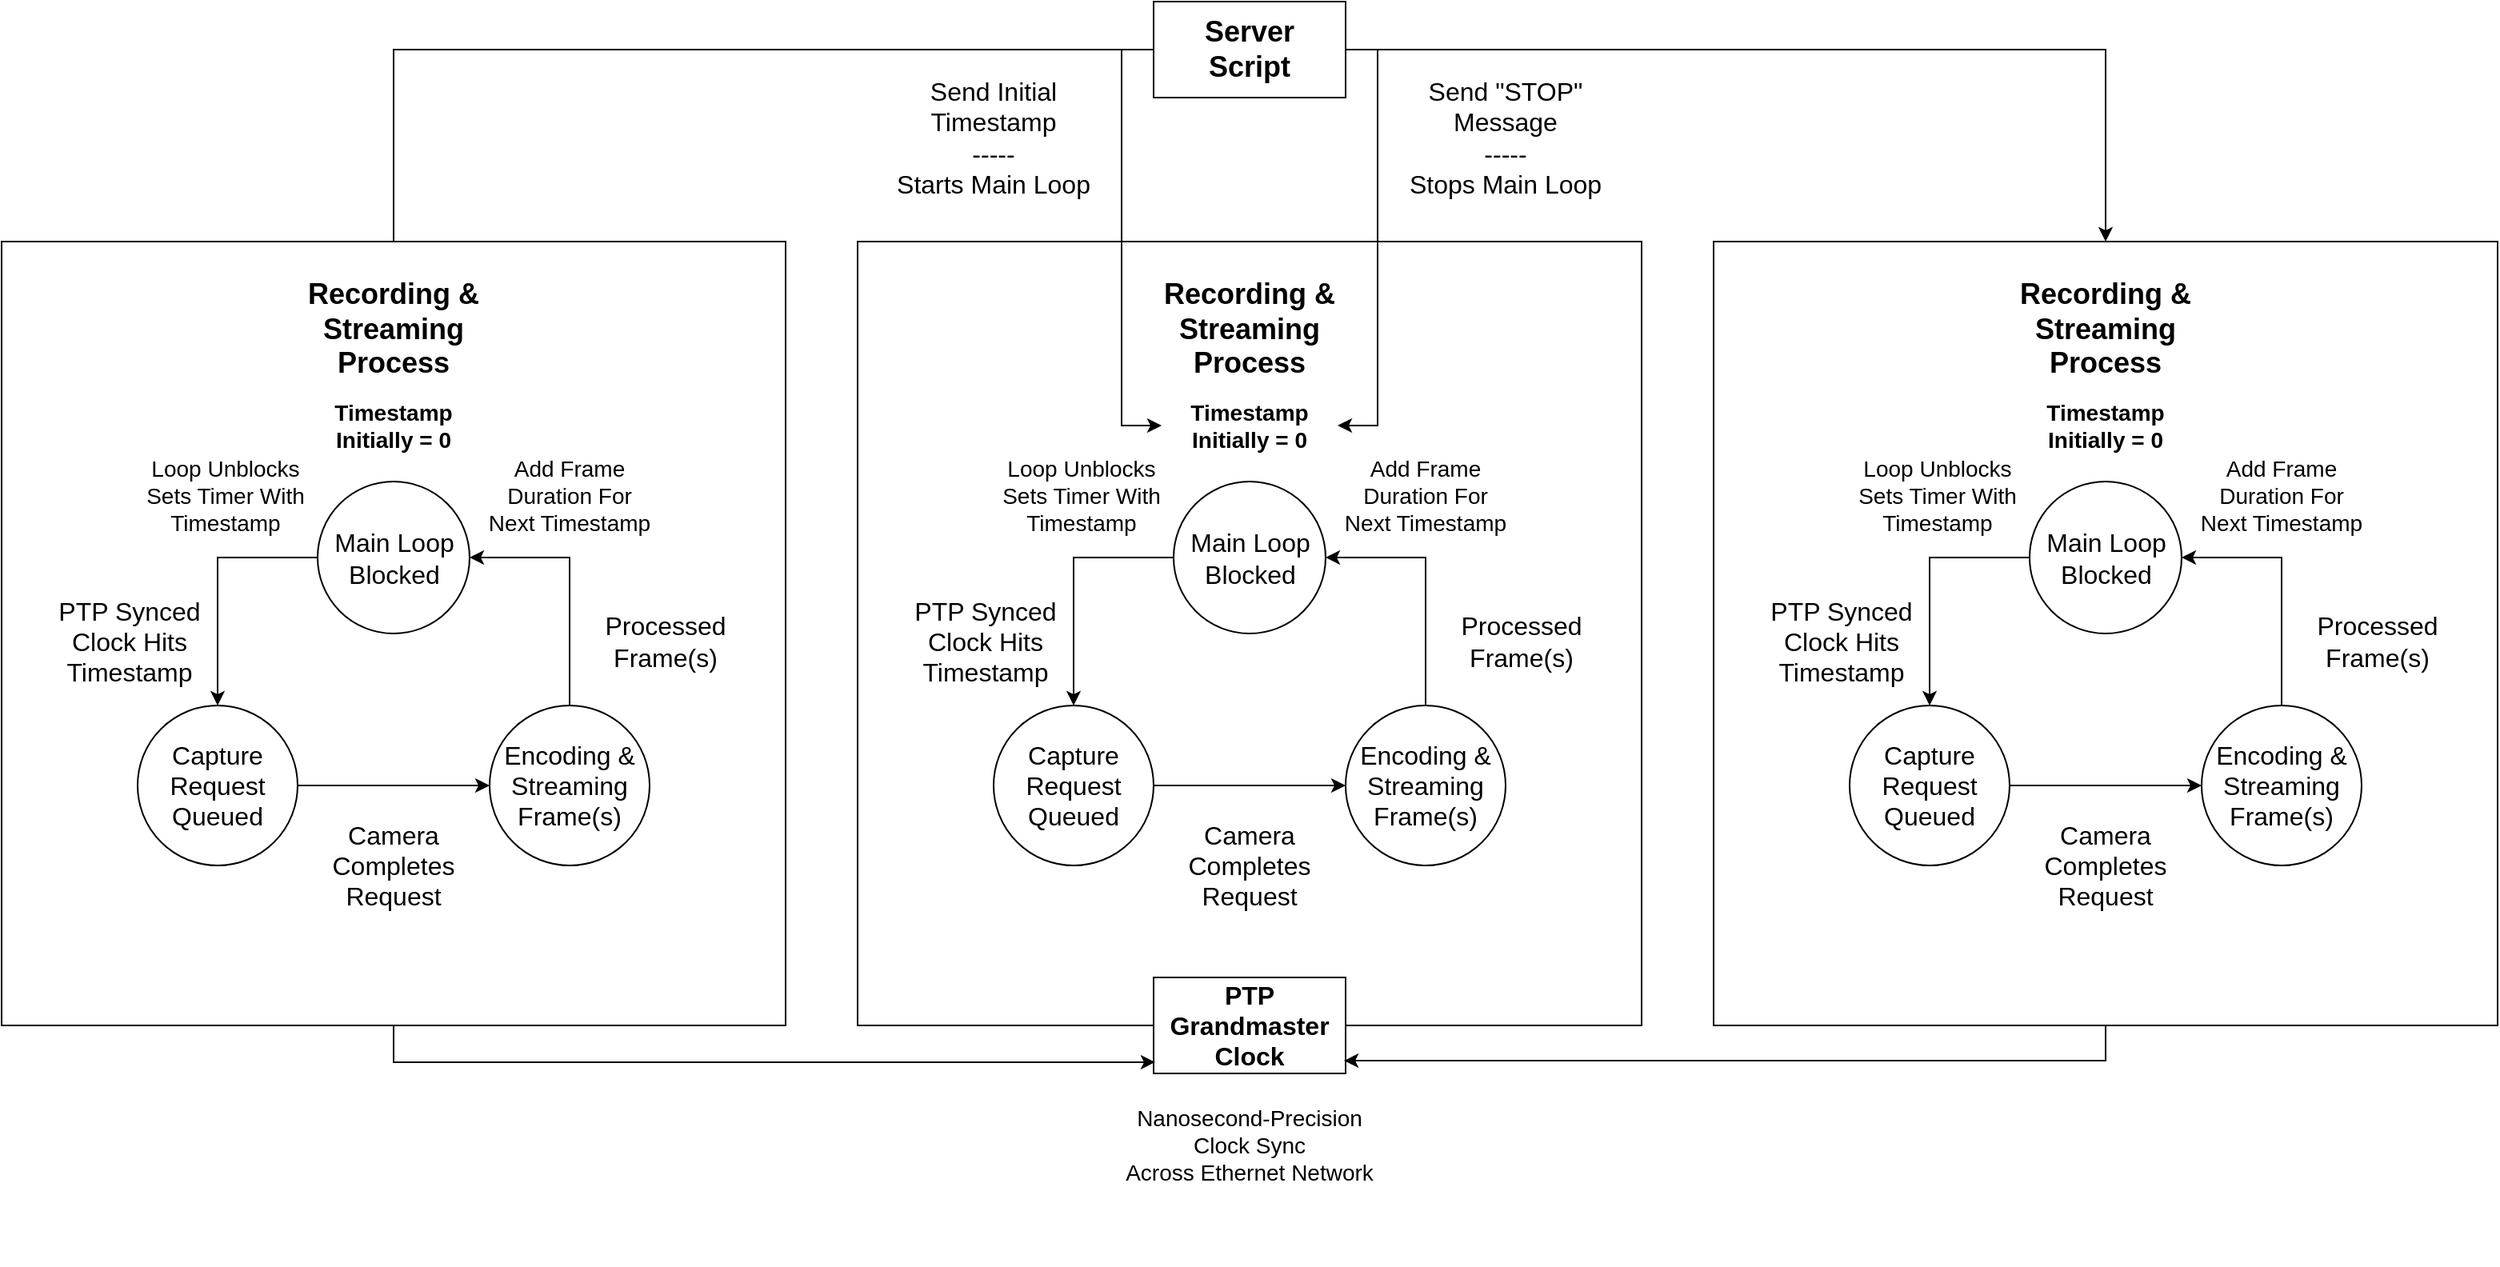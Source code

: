 <mxfile version="24.9.2">
  <diagram id="C5RBs43oDa-KdzZeNtuy" name="Page-1">
    <mxGraphModel dx="2901" dy="1095" grid="1" gridSize="10" guides="1" tooltips="1" connect="1" arrows="1" fold="1" page="1" pageScale="1" pageWidth="827" pageHeight="1169" math="0" shadow="0">
      <root>
        <mxCell id="WIyWlLk6GJQsqaUBKTNV-0" />
        <mxCell id="WIyWlLk6GJQsqaUBKTNV-1" parent="WIyWlLk6GJQsqaUBKTNV-0" />
        <mxCell id="X30akBvRf-ldmYgeMi9u-57" style="edgeStyle=orthogonalEdgeStyle;rounded=0;orthogonalLoop=1;jettySize=auto;html=1;entryX=0.5;entryY=0;entryDx=0;entryDy=0;" edge="1" parent="WIyWlLk6GJQsqaUBKTNV-1" source="X30akBvRf-ldmYgeMi9u-0">
          <mxGeometry relative="1" as="geometry">
            <mxPoint x="400" y="340" as="sourcePoint" />
            <mxPoint x="-135" y="460" as="targetPoint" />
            <Array as="points">
              <mxPoint x="-135" y="280" />
            </Array>
          </mxGeometry>
        </mxCell>
        <mxCell id="X30akBvRf-ldmYgeMi9u-58" style="edgeStyle=orthogonalEdgeStyle;rounded=0;orthogonalLoop=1;jettySize=auto;html=1;entryX=0.5;entryY=0;entryDx=0;entryDy=0;" edge="1" parent="WIyWlLk6GJQsqaUBKTNV-1" source="X30akBvRf-ldmYgeMi9u-0" target="X30akBvRf-ldmYgeMi9u-25">
          <mxGeometry relative="1" as="geometry" />
        </mxCell>
        <mxCell id="X30akBvRf-ldmYgeMi9u-0" value="&lt;font style=&quot;font-size: 18px;&quot;&gt;&lt;b&gt;Server&lt;/b&gt;&lt;/font&gt;&lt;div&gt;&lt;font style=&quot;font-size: 18px;&quot;&gt;&lt;b&gt;Script&lt;/b&gt;&lt;/font&gt;&lt;/div&gt;" style="whiteSpace=wrap;html=1;" vertex="1" parent="WIyWlLk6GJQsqaUBKTNV-1">
          <mxGeometry x="340" y="250" width="120" height="60" as="geometry" />
        </mxCell>
        <mxCell id="X30akBvRf-ldmYgeMi9u-3" value="" style="whiteSpace=wrap;html=1;aspect=fixed;" vertex="1" parent="WIyWlLk6GJQsqaUBKTNV-1">
          <mxGeometry x="155" y="400" width="490" height="490" as="geometry" />
        </mxCell>
        <mxCell id="X30akBvRf-ldmYgeMi9u-13" style="edgeStyle=orthogonalEdgeStyle;rounded=0;orthogonalLoop=1;jettySize=auto;html=1;exitX=0;exitY=0.5;exitDx=0;exitDy=0;entryX=0.5;entryY=0;entryDx=0;entryDy=0;" edge="1" parent="WIyWlLk6GJQsqaUBKTNV-1" source="X30akBvRf-ldmYgeMi9u-4" target="X30akBvRf-ldmYgeMi9u-6">
          <mxGeometry relative="1" as="geometry" />
        </mxCell>
        <mxCell id="X30akBvRf-ldmYgeMi9u-4" value="&lt;font size=&quot;3&quot;&gt;Main Loop&lt;/font&gt;&lt;div&gt;&lt;font size=&quot;3&quot;&gt;Blocked&lt;/font&gt;&lt;/div&gt;" style="ellipse;whiteSpace=wrap;html=1;aspect=fixed;" vertex="1" parent="WIyWlLk6GJQsqaUBKTNV-1">
          <mxGeometry x="352.5" y="550" width="95" height="95" as="geometry" />
        </mxCell>
        <mxCell id="X30akBvRf-ldmYgeMi9u-14" style="edgeStyle=orthogonalEdgeStyle;rounded=0;orthogonalLoop=1;jettySize=auto;html=1;exitX=0.5;exitY=0;exitDx=0;exitDy=0;entryX=1;entryY=0.5;entryDx=0;entryDy=0;" edge="1" parent="WIyWlLk6GJQsqaUBKTNV-1" source="X30akBvRf-ldmYgeMi9u-5" target="X30akBvRf-ldmYgeMi9u-4">
          <mxGeometry relative="1" as="geometry" />
        </mxCell>
        <mxCell id="X30akBvRf-ldmYgeMi9u-5" value="&lt;font size=&quot;3&quot;&gt;Encoding &amp;amp;&lt;/font&gt;&lt;div&gt;&lt;font size=&quot;3&quot;&gt;Streaming&lt;/font&gt;&lt;/div&gt;&lt;div&gt;&lt;font size=&quot;3&quot;&gt;Frame(s)&lt;/font&gt;&lt;/div&gt;" style="ellipse;whiteSpace=wrap;html=1;aspect=fixed;" vertex="1" parent="WIyWlLk6GJQsqaUBKTNV-1">
          <mxGeometry x="460" y="690" width="100" height="100" as="geometry" />
        </mxCell>
        <mxCell id="X30akBvRf-ldmYgeMi9u-10" style="edgeStyle=orthogonalEdgeStyle;rounded=0;orthogonalLoop=1;jettySize=auto;html=1;exitX=1;exitY=0.5;exitDx=0;exitDy=0;entryX=0;entryY=0.5;entryDx=0;entryDy=0;" edge="1" parent="WIyWlLk6GJQsqaUBKTNV-1" source="X30akBvRf-ldmYgeMi9u-6" target="X30akBvRf-ldmYgeMi9u-5">
          <mxGeometry relative="1" as="geometry" />
        </mxCell>
        <mxCell id="X30akBvRf-ldmYgeMi9u-6" value="&lt;font size=&quot;3&quot;&gt;Capture&lt;/font&gt;&lt;div&gt;&lt;font size=&quot;3&quot;&gt;Request&lt;/font&gt;&lt;/div&gt;&lt;div&gt;&lt;font size=&quot;3&quot;&gt;Queued&lt;/font&gt;&lt;/div&gt;" style="ellipse;whiteSpace=wrap;html=1;aspect=fixed;" vertex="1" parent="WIyWlLk6GJQsqaUBKTNV-1">
          <mxGeometry x="240" y="690" width="100" height="100" as="geometry" />
        </mxCell>
        <mxCell id="X30akBvRf-ldmYgeMi9u-8" value="&lt;font size=&quot;3&quot;&gt;PTP Synced Clock Hits&lt;/font&gt;&lt;div&gt;&lt;font size=&quot;3&quot;&gt;Timestamp&lt;/font&gt;&lt;/div&gt;" style="text;html=1;align=center;verticalAlign=middle;whiteSpace=wrap;rounded=0;" vertex="1" parent="WIyWlLk6GJQsqaUBKTNV-1">
          <mxGeometry x="180" y="630" width="110" height="40" as="geometry" />
        </mxCell>
        <mxCell id="X30akBvRf-ldmYgeMi9u-11" value="&lt;font size=&quot;3&quot;&gt;Camera&lt;/font&gt;&lt;div&gt;&lt;font size=&quot;3&quot;&gt;Completes&lt;br&gt;Request&lt;/font&gt;&lt;/div&gt;" style="text;html=1;align=center;verticalAlign=middle;whiteSpace=wrap;rounded=0;" vertex="1" parent="WIyWlLk6GJQsqaUBKTNV-1">
          <mxGeometry x="355" y="760" width="90" height="60" as="geometry" />
        </mxCell>
        <mxCell id="X30akBvRf-ldmYgeMi9u-15" value="&lt;font size=&quot;3&quot;&gt;Processed&lt;/font&gt;&lt;div&gt;&lt;font size=&quot;3&quot;&gt;Frame(s)&lt;/font&gt;&lt;/div&gt;" style="text;html=1;align=center;verticalAlign=middle;whiteSpace=wrap;rounded=0;" vertex="1" parent="WIyWlLk6GJQsqaUBKTNV-1">
          <mxGeometry x="510" y="630" width="120" height="40" as="geometry" />
        </mxCell>
        <mxCell id="X30akBvRf-ldmYgeMi9u-17" value="&lt;font style=&quot;font-size: 14px;&quot;&gt;&lt;b style=&quot;&quot;&gt;Timestamp&lt;/b&gt;&lt;/font&gt;&lt;div&gt;&lt;font style=&quot;font-size: 14px;&quot;&gt;&lt;b style=&quot;&quot;&gt;Initially = 0&lt;/b&gt;&lt;/font&gt;&lt;/div&gt;" style="text;html=1;align=center;verticalAlign=middle;whiteSpace=wrap;rounded=0;" vertex="1" parent="WIyWlLk6GJQsqaUBKTNV-1">
          <mxGeometry x="345" y="480" width="110" height="70" as="geometry" />
        </mxCell>
        <mxCell id="X30akBvRf-ldmYgeMi9u-18" value="&lt;font style=&quot;font-size: 18px;&quot;&gt;&lt;b&gt;Recording &amp;amp;&lt;/b&gt;&lt;/font&gt;&lt;div&gt;&lt;font style=&quot;font-size: 18px;&quot;&gt;&lt;b&gt;Streaming&lt;br&gt;Process&lt;/b&gt;&lt;/font&gt;&lt;/div&gt;" style="text;html=1;align=center;verticalAlign=middle;whiteSpace=wrap;rounded=0;" vertex="1" parent="WIyWlLk6GJQsqaUBKTNV-1">
          <mxGeometry x="335" y="420" width="130" height="70" as="geometry" />
        </mxCell>
        <mxCell id="X30akBvRf-ldmYgeMi9u-1" style="edgeStyle=orthogonalEdgeStyle;rounded=0;orthogonalLoop=1;jettySize=auto;html=1;exitX=0;exitY=0.5;exitDx=0;exitDy=0;entryX=0;entryY=0.5;entryDx=0;entryDy=0;" edge="1" parent="WIyWlLk6GJQsqaUBKTNV-1" source="X30akBvRf-ldmYgeMi9u-0" target="X30akBvRf-ldmYgeMi9u-17">
          <mxGeometry relative="1" as="geometry">
            <mxPoint x="280" y="400" as="targetPoint" />
            <Array as="points">
              <mxPoint x="320" y="280" />
              <mxPoint x="320" y="515" />
            </Array>
          </mxGeometry>
        </mxCell>
        <mxCell id="X30akBvRf-ldmYgeMi9u-2" style="edgeStyle=orthogonalEdgeStyle;rounded=0;orthogonalLoop=1;jettySize=auto;html=1;exitX=1;exitY=0.5;exitDx=0;exitDy=0;entryX=1;entryY=0.5;entryDx=0;entryDy=0;" edge="1" parent="WIyWlLk6GJQsqaUBKTNV-1" source="X30akBvRf-ldmYgeMi9u-0" target="X30akBvRf-ldmYgeMi9u-17">
          <mxGeometry relative="1" as="geometry">
            <mxPoint x="520" y="400" as="targetPoint" />
            <Array as="points">
              <mxPoint x="480" y="280" />
              <mxPoint x="480" y="515" />
            </Array>
          </mxGeometry>
        </mxCell>
        <mxCell id="X30akBvRf-ldmYgeMi9u-19" value="&lt;font size=&quot;3&quot;&gt;Send Initial Timestamp&lt;/font&gt;&lt;div&gt;&lt;font size=&quot;3&quot;&gt;-----&lt;/font&gt;&lt;/div&gt;&lt;div&gt;&lt;font size=&quot;3&quot;&gt;Starts Main Loop&lt;/font&gt;&lt;/div&gt;" style="text;html=1;align=center;verticalAlign=middle;whiteSpace=wrap;rounded=0;" vertex="1" parent="WIyWlLk6GJQsqaUBKTNV-1">
          <mxGeometry x="160" y="270" width="160" height="130" as="geometry" />
        </mxCell>
        <mxCell id="X30akBvRf-ldmYgeMi9u-20" value="&lt;font size=&quot;3&quot;&gt;Send &quot;STOP&quot; Message&lt;/font&gt;&lt;div&gt;&lt;font size=&quot;3&quot;&gt;-----&lt;/font&gt;&lt;/div&gt;&lt;div&gt;&lt;font size=&quot;3&quot;&gt;Stops Main Loop&lt;/font&gt;&lt;/div&gt;" style="text;html=1;align=center;verticalAlign=middle;whiteSpace=wrap;rounded=0;" vertex="1" parent="WIyWlLk6GJQsqaUBKTNV-1">
          <mxGeometry x="480" y="270" width="160" height="130" as="geometry" />
        </mxCell>
        <mxCell id="X30akBvRf-ldmYgeMi9u-21" value="&lt;span style=&quot;font-size: 14px;&quot;&gt;Add Frame Duration For&lt;/span&gt;&lt;div&gt;&lt;span style=&quot;font-size: 14px;&quot;&gt;Next Timestamp&lt;/span&gt;&lt;/div&gt;" style="text;html=1;align=center;verticalAlign=middle;whiteSpace=wrap;rounded=0;" vertex="1" parent="WIyWlLk6GJQsqaUBKTNV-1">
          <mxGeometry x="450" y="540" width="120" height="37.5" as="geometry" />
        </mxCell>
        <mxCell id="X30akBvRf-ldmYgeMi9u-24" value="&lt;span style=&quot;font-size: 14px;&quot;&gt;Loop Unblocks&lt;/span&gt;&lt;div&gt;&lt;span style=&quot;font-size: 14px;&quot;&gt;Sets Timer With&lt;/span&gt;&lt;/div&gt;&lt;div&gt;&lt;span style=&quot;font-size: 14px;&quot;&gt;Timestamp&lt;/span&gt;&lt;/div&gt;" style="text;html=1;align=center;verticalAlign=middle;whiteSpace=wrap;rounded=0;" vertex="1" parent="WIyWlLk6GJQsqaUBKTNV-1">
          <mxGeometry x="240" y="523.75" width="110" height="70" as="geometry" />
        </mxCell>
        <mxCell id="X30akBvRf-ldmYgeMi9u-25" value="" style="whiteSpace=wrap;html=1;aspect=fixed;" vertex="1" parent="WIyWlLk6GJQsqaUBKTNV-1">
          <mxGeometry x="690" y="400" width="490" height="490" as="geometry" />
        </mxCell>
        <mxCell id="X30akBvRf-ldmYgeMi9u-26" style="edgeStyle=orthogonalEdgeStyle;rounded=0;orthogonalLoop=1;jettySize=auto;html=1;exitX=0;exitY=0.5;exitDx=0;exitDy=0;entryX=0.5;entryY=0;entryDx=0;entryDy=0;" edge="1" parent="WIyWlLk6GJQsqaUBKTNV-1" source="X30akBvRf-ldmYgeMi9u-27" target="X30akBvRf-ldmYgeMi9u-31">
          <mxGeometry relative="1" as="geometry" />
        </mxCell>
        <mxCell id="X30akBvRf-ldmYgeMi9u-27" value="&lt;font size=&quot;3&quot;&gt;Main Loop&lt;/font&gt;&lt;div&gt;&lt;font size=&quot;3&quot;&gt;Blocked&lt;/font&gt;&lt;/div&gt;" style="ellipse;whiteSpace=wrap;html=1;aspect=fixed;" vertex="1" parent="WIyWlLk6GJQsqaUBKTNV-1">
          <mxGeometry x="887.5" y="550" width="95" height="95" as="geometry" />
        </mxCell>
        <mxCell id="X30akBvRf-ldmYgeMi9u-28" style="edgeStyle=orthogonalEdgeStyle;rounded=0;orthogonalLoop=1;jettySize=auto;html=1;exitX=0.5;exitY=0;exitDx=0;exitDy=0;entryX=1;entryY=0.5;entryDx=0;entryDy=0;" edge="1" parent="WIyWlLk6GJQsqaUBKTNV-1" source="X30akBvRf-ldmYgeMi9u-29" target="X30akBvRf-ldmYgeMi9u-27">
          <mxGeometry relative="1" as="geometry" />
        </mxCell>
        <mxCell id="X30akBvRf-ldmYgeMi9u-29" value="&lt;font size=&quot;3&quot;&gt;Encoding &amp;amp;&lt;/font&gt;&lt;div&gt;&lt;font size=&quot;3&quot;&gt;Streaming&lt;/font&gt;&lt;/div&gt;&lt;div&gt;&lt;font size=&quot;3&quot;&gt;Frame(s)&lt;/font&gt;&lt;/div&gt;" style="ellipse;whiteSpace=wrap;html=1;aspect=fixed;" vertex="1" parent="WIyWlLk6GJQsqaUBKTNV-1">
          <mxGeometry x="995" y="690" width="100" height="100" as="geometry" />
        </mxCell>
        <mxCell id="X30akBvRf-ldmYgeMi9u-30" style="edgeStyle=orthogonalEdgeStyle;rounded=0;orthogonalLoop=1;jettySize=auto;html=1;exitX=1;exitY=0.5;exitDx=0;exitDy=0;entryX=0;entryY=0.5;entryDx=0;entryDy=0;" edge="1" parent="WIyWlLk6GJQsqaUBKTNV-1" source="X30akBvRf-ldmYgeMi9u-31" target="X30akBvRf-ldmYgeMi9u-29">
          <mxGeometry relative="1" as="geometry" />
        </mxCell>
        <mxCell id="X30akBvRf-ldmYgeMi9u-31" value="&lt;font size=&quot;3&quot;&gt;Capture&lt;/font&gt;&lt;div&gt;&lt;font size=&quot;3&quot;&gt;Request&lt;/font&gt;&lt;/div&gt;&lt;div&gt;&lt;font size=&quot;3&quot;&gt;Queued&lt;/font&gt;&lt;/div&gt;" style="ellipse;whiteSpace=wrap;html=1;aspect=fixed;" vertex="1" parent="WIyWlLk6GJQsqaUBKTNV-1">
          <mxGeometry x="775" y="690" width="100" height="100" as="geometry" />
        </mxCell>
        <mxCell id="X30akBvRf-ldmYgeMi9u-32" value="&lt;font size=&quot;3&quot;&gt;PTP Synced Clock Hits Timestamp&lt;/font&gt;" style="text;html=1;align=center;verticalAlign=middle;whiteSpace=wrap;rounded=0;" vertex="1" parent="WIyWlLk6GJQsqaUBKTNV-1">
          <mxGeometry x="715" y="630" width="110" height="40" as="geometry" />
        </mxCell>
        <mxCell id="X30akBvRf-ldmYgeMi9u-33" value="&lt;font size=&quot;3&quot;&gt;Camera&lt;/font&gt;&lt;div&gt;&lt;font size=&quot;3&quot;&gt;Completes&lt;br&gt;Request&lt;/font&gt;&lt;/div&gt;" style="text;html=1;align=center;verticalAlign=middle;whiteSpace=wrap;rounded=0;" vertex="1" parent="WIyWlLk6GJQsqaUBKTNV-1">
          <mxGeometry x="890" y="760" width="90" height="60" as="geometry" />
        </mxCell>
        <mxCell id="X30akBvRf-ldmYgeMi9u-34" value="&lt;font size=&quot;3&quot;&gt;Processed&lt;/font&gt;&lt;div&gt;&lt;font size=&quot;3&quot;&gt;Frame(s)&lt;/font&gt;&lt;/div&gt;" style="text;html=1;align=center;verticalAlign=middle;whiteSpace=wrap;rounded=0;" vertex="1" parent="WIyWlLk6GJQsqaUBKTNV-1">
          <mxGeometry x="1045" y="630" width="120" height="40" as="geometry" />
        </mxCell>
        <mxCell id="X30akBvRf-ldmYgeMi9u-35" value="&lt;font style=&quot;font-size: 14px;&quot;&gt;&lt;b style=&quot;&quot;&gt;Timestamp&lt;/b&gt;&lt;/font&gt;&lt;div&gt;&lt;font style=&quot;font-size: 14px;&quot;&gt;&lt;b style=&quot;&quot;&gt;Initially = 0&lt;/b&gt;&lt;/font&gt;&lt;/div&gt;" style="text;html=1;align=center;verticalAlign=middle;whiteSpace=wrap;rounded=0;" vertex="1" parent="WIyWlLk6GJQsqaUBKTNV-1">
          <mxGeometry x="880" y="480" width="110" height="70" as="geometry" />
        </mxCell>
        <mxCell id="X30akBvRf-ldmYgeMi9u-36" value="&lt;font style=&quot;font-size: 18px;&quot;&gt;&lt;b&gt;Recording &amp;amp;&lt;/b&gt;&lt;/font&gt;&lt;div&gt;&lt;font style=&quot;font-size: 18px;&quot;&gt;&lt;b&gt;Streaming&lt;br&gt;Process&lt;/b&gt;&lt;/font&gt;&lt;/div&gt;" style="text;html=1;align=center;verticalAlign=middle;whiteSpace=wrap;rounded=0;" vertex="1" parent="WIyWlLk6GJQsqaUBKTNV-1">
          <mxGeometry x="870" y="420" width="130" height="70" as="geometry" />
        </mxCell>
        <mxCell id="X30akBvRf-ldmYgeMi9u-37" value="&lt;span style=&quot;font-size: 14px;&quot;&gt;Add Frame Duration For&lt;/span&gt;&lt;div&gt;&lt;span style=&quot;font-size: 14px;&quot;&gt;Next Timestamp&lt;/span&gt;&lt;/div&gt;" style="text;html=1;align=center;verticalAlign=middle;whiteSpace=wrap;rounded=0;" vertex="1" parent="WIyWlLk6GJQsqaUBKTNV-1">
          <mxGeometry x="985" y="540" width="120" height="37.5" as="geometry" />
        </mxCell>
        <mxCell id="X30akBvRf-ldmYgeMi9u-38" value="&lt;span style=&quot;font-size: 14px;&quot;&gt;Loop Unblocks&lt;/span&gt;&lt;div&gt;&lt;span style=&quot;font-size: 14px;&quot;&gt;Sets Timer With&lt;/span&gt;&lt;/div&gt;&lt;div&gt;&lt;span style=&quot;font-size: 14px;&quot;&gt;Timestamp&lt;/span&gt;&lt;/div&gt;" style="text;html=1;align=center;verticalAlign=middle;whiteSpace=wrap;rounded=0;" vertex="1" parent="WIyWlLk6GJQsqaUBKTNV-1">
          <mxGeometry x="775" y="523.75" width="110" height="70" as="geometry" />
        </mxCell>
        <mxCell id="X30akBvRf-ldmYgeMi9u-39" value="" style="whiteSpace=wrap;html=1;aspect=fixed;" vertex="1" parent="WIyWlLk6GJQsqaUBKTNV-1">
          <mxGeometry x="-380" y="400" width="490" height="490" as="geometry" />
        </mxCell>
        <mxCell id="X30akBvRf-ldmYgeMi9u-40" style="edgeStyle=orthogonalEdgeStyle;rounded=0;orthogonalLoop=1;jettySize=auto;html=1;exitX=0;exitY=0.5;exitDx=0;exitDy=0;entryX=0.5;entryY=0;entryDx=0;entryDy=0;" edge="1" parent="WIyWlLk6GJQsqaUBKTNV-1" source="X30akBvRf-ldmYgeMi9u-41" target="X30akBvRf-ldmYgeMi9u-45">
          <mxGeometry relative="1" as="geometry" />
        </mxCell>
        <mxCell id="X30akBvRf-ldmYgeMi9u-41" value="&lt;font size=&quot;3&quot;&gt;Main Loop&lt;/font&gt;&lt;div&gt;&lt;font size=&quot;3&quot;&gt;Blocked&lt;/font&gt;&lt;/div&gt;" style="ellipse;whiteSpace=wrap;html=1;aspect=fixed;" vertex="1" parent="WIyWlLk6GJQsqaUBKTNV-1">
          <mxGeometry x="-182.5" y="550" width="95" height="95" as="geometry" />
        </mxCell>
        <mxCell id="X30akBvRf-ldmYgeMi9u-42" style="edgeStyle=orthogonalEdgeStyle;rounded=0;orthogonalLoop=1;jettySize=auto;html=1;exitX=0.5;exitY=0;exitDx=0;exitDy=0;entryX=1;entryY=0.5;entryDx=0;entryDy=0;" edge="1" parent="WIyWlLk6GJQsqaUBKTNV-1" source="X30akBvRf-ldmYgeMi9u-43" target="X30akBvRf-ldmYgeMi9u-41">
          <mxGeometry relative="1" as="geometry" />
        </mxCell>
        <mxCell id="X30akBvRf-ldmYgeMi9u-43" value="&lt;font size=&quot;3&quot;&gt;Encoding &amp;amp;&lt;/font&gt;&lt;div&gt;&lt;font size=&quot;3&quot;&gt;Streaming&lt;/font&gt;&lt;/div&gt;&lt;div&gt;&lt;font size=&quot;3&quot;&gt;Frame(s)&lt;/font&gt;&lt;/div&gt;" style="ellipse;whiteSpace=wrap;html=1;aspect=fixed;" vertex="1" parent="WIyWlLk6GJQsqaUBKTNV-1">
          <mxGeometry x="-75" y="690" width="100" height="100" as="geometry" />
        </mxCell>
        <mxCell id="X30akBvRf-ldmYgeMi9u-44" style="edgeStyle=orthogonalEdgeStyle;rounded=0;orthogonalLoop=1;jettySize=auto;html=1;exitX=1;exitY=0.5;exitDx=0;exitDy=0;entryX=0;entryY=0.5;entryDx=0;entryDy=0;" edge="1" parent="WIyWlLk6GJQsqaUBKTNV-1" source="X30akBvRf-ldmYgeMi9u-45" target="X30akBvRf-ldmYgeMi9u-43">
          <mxGeometry relative="1" as="geometry" />
        </mxCell>
        <mxCell id="X30akBvRf-ldmYgeMi9u-45" value="&lt;font size=&quot;3&quot;&gt;Capture&lt;/font&gt;&lt;div&gt;&lt;font size=&quot;3&quot;&gt;Request&lt;/font&gt;&lt;/div&gt;&lt;div&gt;&lt;font size=&quot;3&quot;&gt;Queued&lt;/font&gt;&lt;/div&gt;" style="ellipse;whiteSpace=wrap;html=1;aspect=fixed;" vertex="1" parent="WIyWlLk6GJQsqaUBKTNV-1">
          <mxGeometry x="-295" y="690" width="100" height="100" as="geometry" />
        </mxCell>
        <mxCell id="X30akBvRf-ldmYgeMi9u-46" value="&lt;font size=&quot;3&quot;&gt;PTP Synced Clock Hits Timestamp&lt;/font&gt;" style="text;html=1;align=center;verticalAlign=middle;whiteSpace=wrap;rounded=0;" vertex="1" parent="WIyWlLk6GJQsqaUBKTNV-1">
          <mxGeometry x="-355" y="630" width="110" height="40" as="geometry" />
        </mxCell>
        <mxCell id="X30akBvRf-ldmYgeMi9u-47" value="&lt;font size=&quot;3&quot;&gt;Camera&lt;/font&gt;&lt;div&gt;&lt;font size=&quot;3&quot;&gt;Completes&lt;br&gt;Request&lt;/font&gt;&lt;/div&gt;" style="text;html=1;align=center;verticalAlign=middle;whiteSpace=wrap;rounded=0;" vertex="1" parent="WIyWlLk6GJQsqaUBKTNV-1">
          <mxGeometry x="-180" y="760" width="90" height="60" as="geometry" />
        </mxCell>
        <mxCell id="X30akBvRf-ldmYgeMi9u-48" value="&lt;font size=&quot;3&quot;&gt;Processed&lt;/font&gt;&lt;div&gt;&lt;font size=&quot;3&quot;&gt;Frame(s)&lt;/font&gt;&lt;/div&gt;" style="text;html=1;align=center;verticalAlign=middle;whiteSpace=wrap;rounded=0;" vertex="1" parent="WIyWlLk6GJQsqaUBKTNV-1">
          <mxGeometry x="-25" y="630" width="120" height="40" as="geometry" />
        </mxCell>
        <mxCell id="X30akBvRf-ldmYgeMi9u-49" value="&lt;font style=&quot;font-size: 14px;&quot;&gt;&lt;b style=&quot;&quot;&gt;Timestamp&lt;/b&gt;&lt;/font&gt;&lt;div&gt;&lt;font style=&quot;font-size: 14px;&quot;&gt;&lt;b style=&quot;&quot;&gt;Initially = 0&lt;/b&gt;&lt;/font&gt;&lt;/div&gt;" style="text;html=1;align=center;verticalAlign=middle;whiteSpace=wrap;rounded=0;" vertex="1" parent="WIyWlLk6GJQsqaUBKTNV-1">
          <mxGeometry x="-190" y="480" width="110" height="70" as="geometry" />
        </mxCell>
        <mxCell id="X30akBvRf-ldmYgeMi9u-50" value="&lt;font style=&quot;font-size: 18px;&quot;&gt;&lt;b&gt;Recording &amp;amp;&lt;/b&gt;&lt;/font&gt;&lt;div&gt;&lt;font style=&quot;font-size: 18px;&quot;&gt;&lt;b&gt;Streaming&lt;br&gt;Process&lt;/b&gt;&lt;/font&gt;&lt;/div&gt;" style="text;html=1;align=center;verticalAlign=middle;whiteSpace=wrap;rounded=0;" vertex="1" parent="WIyWlLk6GJQsqaUBKTNV-1">
          <mxGeometry x="-200" y="420" width="130" height="70" as="geometry" />
        </mxCell>
        <mxCell id="X30akBvRf-ldmYgeMi9u-51" value="&lt;span style=&quot;font-size: 14px;&quot;&gt;Add Frame Duration For&lt;/span&gt;&lt;div&gt;&lt;span style=&quot;font-size: 14px;&quot;&gt;Next Timestamp&lt;/span&gt;&lt;/div&gt;" style="text;html=1;align=center;verticalAlign=middle;whiteSpace=wrap;rounded=0;" vertex="1" parent="WIyWlLk6GJQsqaUBKTNV-1">
          <mxGeometry x="-85" y="540" width="120" height="37.5" as="geometry" />
        </mxCell>
        <mxCell id="X30akBvRf-ldmYgeMi9u-52" value="&lt;span style=&quot;font-size: 14px;&quot;&gt;Loop Unblocks&lt;/span&gt;&lt;div&gt;&lt;span style=&quot;font-size: 14px;&quot;&gt;Sets Timer With&lt;/span&gt;&lt;/div&gt;&lt;div&gt;&lt;span style=&quot;font-size: 14px;&quot;&gt;Timestamp&lt;/span&gt;&lt;/div&gt;" style="text;html=1;align=center;verticalAlign=middle;whiteSpace=wrap;rounded=0;" vertex="1" parent="WIyWlLk6GJQsqaUBKTNV-1">
          <mxGeometry x="-295" y="523.75" width="110" height="70" as="geometry" />
        </mxCell>
        <mxCell id="X30akBvRf-ldmYgeMi9u-59" value="&lt;font size=&quot;3&quot;&gt;&lt;b&gt;PTP&lt;br&gt;Grandmaster&lt;/b&gt;&lt;/font&gt;&lt;div&gt;&lt;font size=&quot;3&quot;&gt;&lt;b&gt;Clock&lt;/b&gt;&lt;/font&gt;&lt;/div&gt;" style="rounded=0;whiteSpace=wrap;html=1;" vertex="1" parent="WIyWlLk6GJQsqaUBKTNV-1">
          <mxGeometry x="340" y="860" width="120" height="60" as="geometry" />
        </mxCell>
        <mxCell id="X30akBvRf-ldmYgeMi9u-65" value="&lt;font style=&quot;font-size: 14px;&quot;&gt;Nanosecond-Precision Clock Sync&lt;/font&gt;&lt;div&gt;&lt;font style=&quot;font-size: 14px;&quot;&gt;Across Ethernet Network&lt;/font&gt;&lt;/div&gt;" style="text;html=1;align=center;verticalAlign=middle;whiteSpace=wrap;rounded=0;" vertex="1" parent="WIyWlLk6GJQsqaUBKTNV-1">
          <mxGeometry x="320" y="890" width="160" height="150" as="geometry" />
        </mxCell>
        <mxCell id="X30akBvRf-ldmYgeMi9u-67" style="edgeStyle=orthogonalEdgeStyle;rounded=0;orthogonalLoop=1;jettySize=auto;html=1;exitX=0.5;exitY=1;exitDx=0;exitDy=0;entryX=0.992;entryY=0.867;entryDx=0;entryDy=0;entryPerimeter=0;" edge="1" parent="WIyWlLk6GJQsqaUBKTNV-1" source="X30akBvRf-ldmYgeMi9u-25" target="X30akBvRf-ldmYgeMi9u-59">
          <mxGeometry relative="1" as="geometry" />
        </mxCell>
        <mxCell id="X30akBvRf-ldmYgeMi9u-68" style="edgeStyle=orthogonalEdgeStyle;rounded=0;orthogonalLoop=1;jettySize=auto;html=1;exitX=0.5;exitY=1;exitDx=0;exitDy=0;entryX=0.008;entryY=0.883;entryDx=0;entryDy=0;entryPerimeter=0;" edge="1" parent="WIyWlLk6GJQsqaUBKTNV-1" source="X30akBvRf-ldmYgeMi9u-39" target="X30akBvRf-ldmYgeMi9u-59">
          <mxGeometry relative="1" as="geometry" />
        </mxCell>
      </root>
    </mxGraphModel>
  </diagram>
</mxfile>
